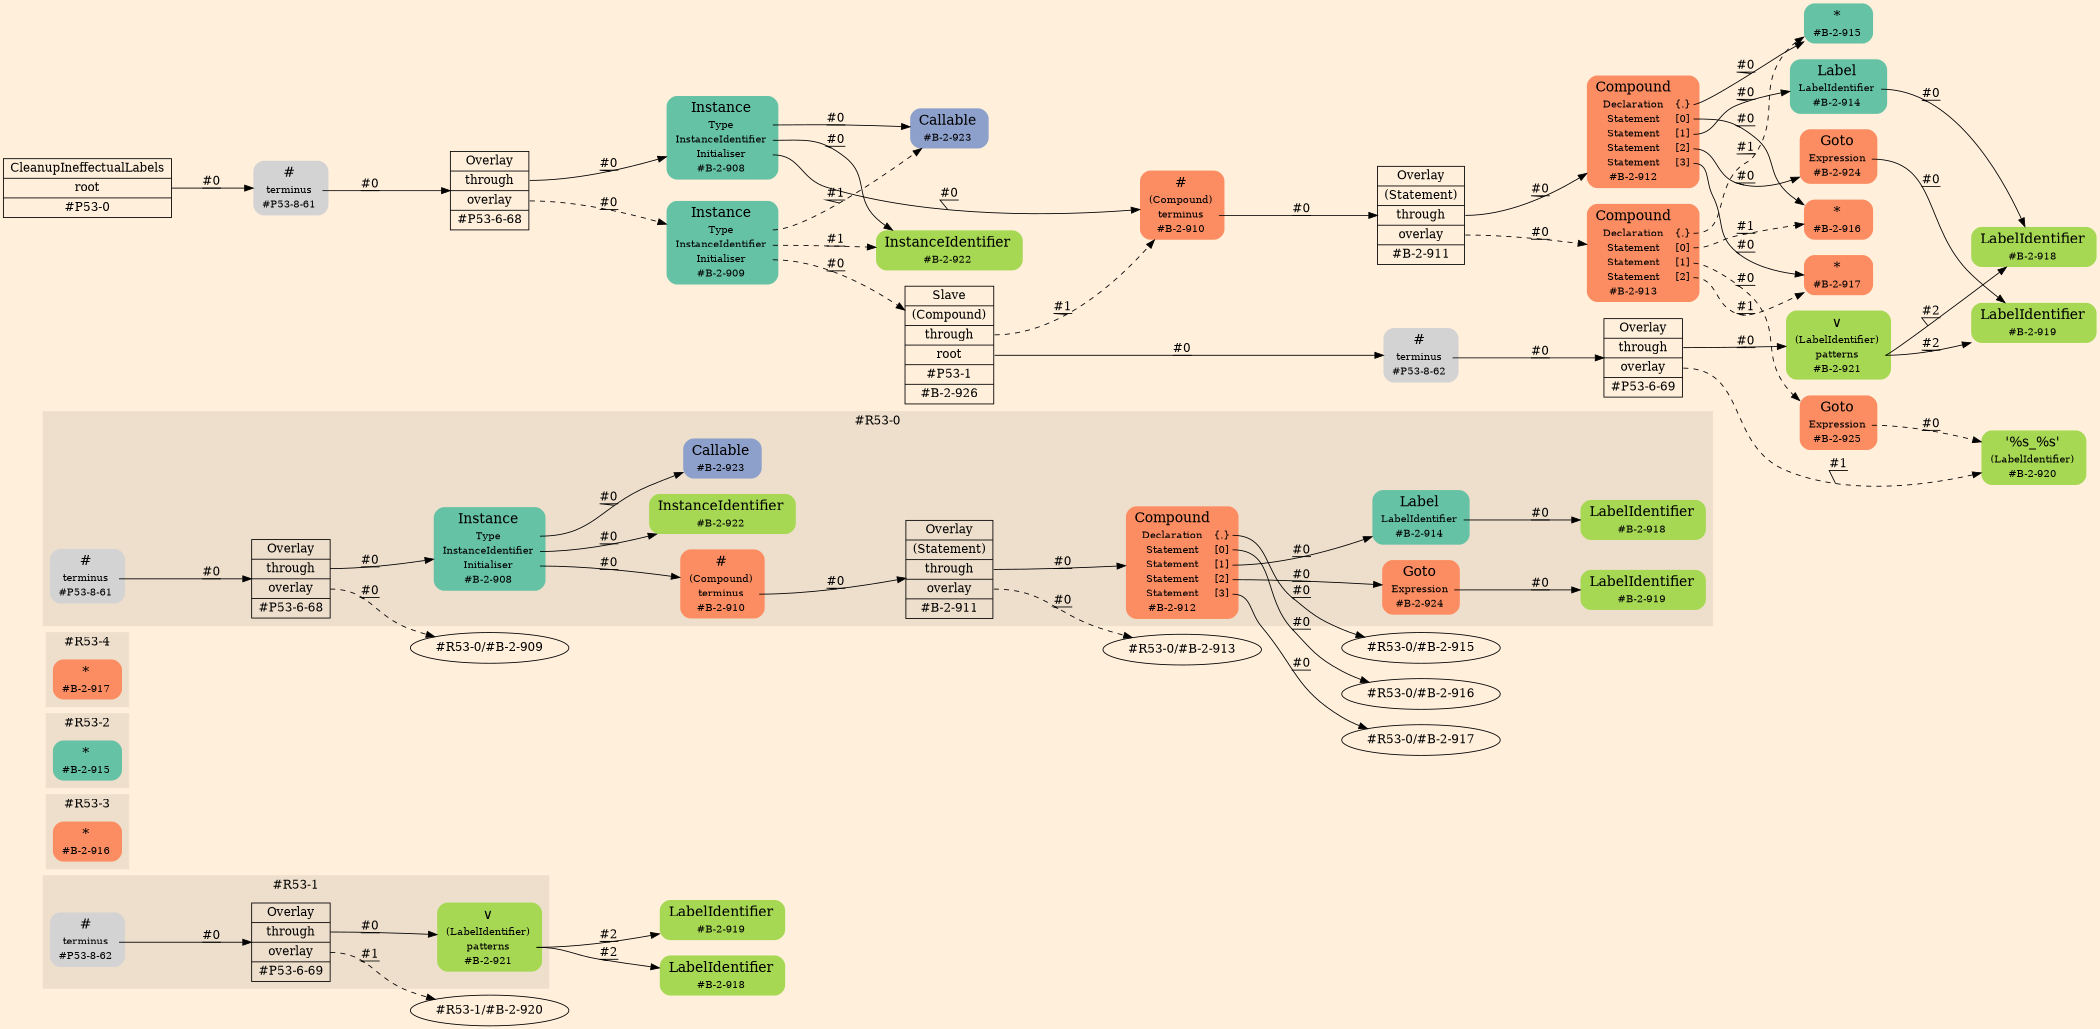digraph Inferno {
graph [
rankdir = "LR"
ranksep = 1.0
size = "14,20"
bgcolor = antiquewhite1
color = black
fontcolor = black
];
node [
];
subgraph "cluster#R53-1" {
label = "#R53-1"
style = "filled"
color = antiquewhite2
"#R53-1/#B-2-921" [
shape = "plaintext"
fillcolor = "/set28/5"
label = <<TABLE BORDER="0" CELLBORDER="0" CELLSPACING="0">
 <TR>
  <TD><FONT POINT-SIZE="16.0">∨</FONT></TD>
  <TD></TD>
 </TR>
 <TR>
  <TD>(LabelIdentifier)</TD>
  <TD PORT="port0"></TD>
 </TR>
 <TR>
  <TD>patterns</TD>
  <TD PORT="port1"></TD>
 </TR>
 <TR>
  <TD>#B-2-921</TD>
  <TD PORT="port2"></TD>
 </TR>
</TABLE>>
style = "rounded,filled"
fontsize = "12"
];
"#R53-1/#P53-8-62" [
shape = "plaintext"
label = <<TABLE BORDER="0" CELLBORDER="0" CELLSPACING="0">
 <TR>
  <TD><FONT POINT-SIZE="16.0">#</FONT></TD>
  <TD></TD>
 </TR>
 <TR>
  <TD>terminus</TD>
  <TD PORT="port0"></TD>
 </TR>
 <TR>
  <TD>#P53-8-62</TD>
  <TD PORT="port1"></TD>
 </TR>
</TABLE>>
style = "rounded,filled"
fontsize = "12"
];
"#R53-1/#P53-6-69" [
shape = "record"
fillcolor = antiquewhite2
label = "<fixed> Overlay | <port0> through | <port1> overlay | <port2> #P53-6-69"
style = "filled"
fontsize = "14"
color = black
fontcolor = black
];
}
"#R53-1/#B-2-919" [
shape = "plaintext"
fillcolor = "/set28/5"
label = <<TABLE BORDER="0" CELLBORDER="0" CELLSPACING="0">
 <TR>
  <TD><FONT POINT-SIZE="16.0">LabelIdentifier</FONT></TD>
  <TD></TD>
 </TR>
 <TR>
  <TD>#B-2-919</TD>
  <TD PORT="port0"></TD>
 </TR>
</TABLE>>
style = "rounded,filled"
fontsize = "12"
];
"#R53-1/#B-2-918" [
shape = "plaintext"
fillcolor = "/set28/5"
label = <<TABLE BORDER="0" CELLBORDER="0" CELLSPACING="0">
 <TR>
  <TD><FONT POINT-SIZE="16.0">LabelIdentifier</FONT></TD>
  <TD></TD>
 </TR>
 <TR>
  <TD>#B-2-918</TD>
  <TD PORT="port0"></TD>
 </TR>
</TABLE>>
style = "rounded,filled"
fontsize = "12"
];
"#R53-1/#B-2-921":port1 -> "#R53-1/#B-2-918" [style="solid"
label = "#2"
decorate = true
color = black
fontcolor = black
];
"#R53-1/#B-2-921":port1 -> "#R53-1/#B-2-919" [style="solid"
label = "#2"
decorate = true
color = black
fontcolor = black
];
"#R53-1/#P53-8-62":port0 -> "#R53-1/#P53-6-69" [style="solid"
label = "#0"
decorate = true
color = black
fontcolor = black
];
"#R53-1/#P53-6-69":port0 -> "#R53-1/#B-2-921" [style="solid"
label = "#0"
decorate = true
color = black
fontcolor = black
];
"#R53-1/#P53-6-69":port1 -> "#R53-1/#B-2-920" [style="dashed"
label = "#1"
decorate = true
color = black
fontcolor = black
];
subgraph "cluster#R53-3" {
label = "#R53-3"
style = "filled"
color = antiquewhite2
"#R53-3/#B-2-916" [
shape = "plaintext"
fillcolor = "/set28/2"
label = <<TABLE BORDER="0" CELLBORDER="0" CELLSPACING="0">
 <TR>
  <TD><FONT POINT-SIZE="16.0">*</FONT></TD>
  <TD></TD>
 </TR>
 <TR>
  <TD>#B-2-916</TD>
  <TD PORT="port0"></TD>
 </TR>
</TABLE>>
style = "rounded,filled"
fontsize = "12"
];
}
subgraph "cluster#R53-2" {
label = "#R53-2"
style = "filled"
color = antiquewhite2
"#R53-2/#B-2-915" [
shape = "plaintext"
fillcolor = "/set28/1"
label = <<TABLE BORDER="0" CELLBORDER="0" CELLSPACING="0">
 <TR>
  <TD><FONT POINT-SIZE="16.0">*</FONT></TD>
  <TD></TD>
 </TR>
 <TR>
  <TD>#B-2-915</TD>
  <TD PORT="port0"></TD>
 </TR>
</TABLE>>
style = "rounded,filled"
fontsize = "12"
];
}
subgraph "cluster#R53-4" {
label = "#R53-4"
style = "filled"
color = antiquewhite2
"#R53-4/#B-2-917" [
shape = "plaintext"
fillcolor = "/set28/2"
label = <<TABLE BORDER="0" CELLBORDER="0" CELLSPACING="0">
 <TR>
  <TD><FONT POINT-SIZE="16.0">*</FONT></TD>
  <TD></TD>
 </TR>
 <TR>
  <TD>#B-2-917</TD>
  <TD PORT="port0"></TD>
 </TR>
</TABLE>>
style = "rounded,filled"
fontsize = "12"
];
}
subgraph "cluster#R53-0" {
label = "#R53-0"
style = "filled"
color = antiquewhite2
"#R53-0/#B-2-919" [
shape = "plaintext"
fillcolor = "/set28/5"
label = <<TABLE BORDER="0" CELLBORDER="0" CELLSPACING="0">
 <TR>
  <TD><FONT POINT-SIZE="16.0">LabelIdentifier</FONT></TD>
  <TD></TD>
 </TR>
 <TR>
  <TD>#B-2-919</TD>
  <TD PORT="port0"></TD>
 </TR>
</TABLE>>
style = "rounded,filled"
fontsize = "12"
];
"#R53-0/#B-2-914" [
shape = "plaintext"
fillcolor = "/set28/1"
label = <<TABLE BORDER="0" CELLBORDER="0" CELLSPACING="0">
 <TR>
  <TD><FONT POINT-SIZE="16.0">Label</FONT></TD>
  <TD></TD>
 </TR>
 <TR>
  <TD>LabelIdentifier</TD>
  <TD PORT="port0"></TD>
 </TR>
 <TR>
  <TD>#B-2-914</TD>
  <TD PORT="port1"></TD>
 </TR>
</TABLE>>
style = "rounded,filled"
fontsize = "12"
];
"#R53-0/#B-2-912" [
shape = "plaintext"
fillcolor = "/set28/2"
label = <<TABLE BORDER="0" CELLBORDER="0" CELLSPACING="0">
 <TR>
  <TD><FONT POINT-SIZE="16.0">Compound</FONT></TD>
  <TD></TD>
 </TR>
 <TR>
  <TD>Declaration</TD>
  <TD PORT="port0">{.}</TD>
 </TR>
 <TR>
  <TD>Statement</TD>
  <TD PORT="port1">[0]</TD>
 </TR>
 <TR>
  <TD>Statement</TD>
  <TD PORT="port2">[1]</TD>
 </TR>
 <TR>
  <TD>Statement</TD>
  <TD PORT="port3">[2]</TD>
 </TR>
 <TR>
  <TD>Statement</TD>
  <TD PORT="port4">[3]</TD>
 </TR>
 <TR>
  <TD>#B-2-912</TD>
  <TD PORT="port5"></TD>
 </TR>
</TABLE>>
style = "rounded,filled"
fontsize = "12"
];
"#R53-0/#B-2-911" [
shape = "record"
fillcolor = antiquewhite2
label = "<fixed> Overlay | <port0> (Statement) | <port1> through | <port2> overlay | <port3> #B-2-911"
style = "filled"
fontsize = "14"
color = black
fontcolor = black
];
"#R53-0/#B-2-908" [
shape = "plaintext"
fillcolor = "/set28/1"
label = <<TABLE BORDER="0" CELLBORDER="0" CELLSPACING="0">
 <TR>
  <TD><FONT POINT-SIZE="16.0">Instance</FONT></TD>
  <TD></TD>
 </TR>
 <TR>
  <TD>Type</TD>
  <TD PORT="port0"></TD>
 </TR>
 <TR>
  <TD>InstanceIdentifier</TD>
  <TD PORT="port1"></TD>
 </TR>
 <TR>
  <TD>Initialiser</TD>
  <TD PORT="port2"></TD>
 </TR>
 <TR>
  <TD>#B-2-908</TD>
  <TD PORT="port3"></TD>
 </TR>
</TABLE>>
style = "rounded,filled"
fontsize = "12"
];
"#R53-0/#B-2-924" [
shape = "plaintext"
fillcolor = "/set28/2"
label = <<TABLE BORDER="0" CELLBORDER="0" CELLSPACING="0">
 <TR>
  <TD><FONT POINT-SIZE="16.0">Goto</FONT></TD>
  <TD></TD>
 </TR>
 <TR>
  <TD>Expression</TD>
  <TD PORT="port0"></TD>
 </TR>
 <TR>
  <TD>#B-2-924</TD>
  <TD PORT="port1"></TD>
 </TR>
</TABLE>>
style = "rounded,filled"
fontsize = "12"
];
"#R53-0/#B-2-918" [
shape = "plaintext"
fillcolor = "/set28/5"
label = <<TABLE BORDER="0" CELLBORDER="0" CELLSPACING="0">
 <TR>
  <TD><FONT POINT-SIZE="16.0">LabelIdentifier</FONT></TD>
  <TD></TD>
 </TR>
 <TR>
  <TD>#B-2-918</TD>
  <TD PORT="port0"></TD>
 </TR>
</TABLE>>
style = "rounded,filled"
fontsize = "12"
];
"#R53-0/#B-2-910" [
shape = "plaintext"
fillcolor = "/set28/2"
label = <<TABLE BORDER="0" CELLBORDER="0" CELLSPACING="0">
 <TR>
  <TD><FONT POINT-SIZE="16.0">#</FONT></TD>
  <TD></TD>
 </TR>
 <TR>
  <TD>(Compound)</TD>
  <TD PORT="port0"></TD>
 </TR>
 <TR>
  <TD>terminus</TD>
  <TD PORT="port1"></TD>
 </TR>
 <TR>
  <TD>#B-2-910</TD>
  <TD PORT="port2"></TD>
 </TR>
</TABLE>>
style = "rounded,filled"
fontsize = "12"
];
"#R53-0/#P53-8-61" [
shape = "plaintext"
label = <<TABLE BORDER="0" CELLBORDER="0" CELLSPACING="0">
 <TR>
  <TD><FONT POINT-SIZE="16.0">#</FONT></TD>
  <TD></TD>
 </TR>
 <TR>
  <TD>terminus</TD>
  <TD PORT="port0"></TD>
 </TR>
 <TR>
  <TD>#P53-8-61</TD>
  <TD PORT="port1"></TD>
 </TR>
</TABLE>>
style = "rounded,filled"
fontsize = "12"
];
"#R53-0/#P53-6-68" [
shape = "record"
fillcolor = antiquewhite2
label = "<fixed> Overlay | <port0> through | <port1> overlay | <port2> #P53-6-68"
style = "filled"
fontsize = "14"
color = black
fontcolor = black
];
"#R53-0/#B-2-922" [
shape = "plaintext"
fillcolor = "/set28/5"
label = <<TABLE BORDER="0" CELLBORDER="0" CELLSPACING="0">
 <TR>
  <TD><FONT POINT-SIZE="16.0">InstanceIdentifier</FONT></TD>
  <TD></TD>
 </TR>
 <TR>
  <TD>#B-2-922</TD>
  <TD PORT="port0"></TD>
 </TR>
</TABLE>>
style = "rounded,filled"
fontsize = "12"
];
"#R53-0/#B-2-923" [
shape = "plaintext"
fillcolor = "/set28/3"
label = <<TABLE BORDER="0" CELLBORDER="0" CELLSPACING="0">
 <TR>
  <TD><FONT POINT-SIZE="16.0">Callable</FONT></TD>
  <TD></TD>
 </TR>
 <TR>
  <TD>#B-2-923</TD>
  <TD PORT="port0"></TD>
 </TR>
</TABLE>>
style = "rounded,filled"
fontsize = "12"
];
}
"#R53-0/#B-2-914":port0 -> "#R53-0/#B-2-918" [style="solid"
label = "#0"
decorate = true
color = black
fontcolor = black
];
"#R53-0/#B-2-912":port0 -> "#R53-0/#B-2-915" [style="solid"
label = "#0"
decorate = true
color = black
fontcolor = black
];
"#R53-0/#B-2-912":port1 -> "#R53-0/#B-2-916" [style="solid"
label = "#0"
decorate = true
color = black
fontcolor = black
];
"#R53-0/#B-2-912":port2 -> "#R53-0/#B-2-914" [style="solid"
label = "#0"
decorate = true
color = black
fontcolor = black
];
"#R53-0/#B-2-912":port3 -> "#R53-0/#B-2-924" [style="solid"
label = "#0"
decorate = true
color = black
fontcolor = black
];
"#R53-0/#B-2-912":port4 -> "#R53-0/#B-2-917" [style="solid"
label = "#0"
decorate = true
color = black
fontcolor = black
];
"#R53-0/#B-2-911":port1 -> "#R53-0/#B-2-912" [style="solid"
label = "#0"
decorate = true
color = black
fontcolor = black
];
"#R53-0/#B-2-911":port2 -> "#R53-0/#B-2-913" [style="dashed"
label = "#0"
decorate = true
color = black
fontcolor = black
];
"#R53-0/#B-2-908":port0 -> "#R53-0/#B-2-923" [style="solid"
label = "#0"
decorate = true
color = black
fontcolor = black
];
"#R53-0/#B-2-908":port1 -> "#R53-0/#B-2-922" [style="solid"
label = "#0"
decorate = true
color = black
fontcolor = black
];
"#R53-0/#B-2-908":port2 -> "#R53-0/#B-2-910" [style="solid"
label = "#0"
decorate = true
color = black
fontcolor = black
];
"#R53-0/#B-2-924":port0 -> "#R53-0/#B-2-919" [style="solid"
label = "#0"
decorate = true
color = black
fontcolor = black
];
"#R53-0/#B-2-910":port1 -> "#R53-0/#B-2-911" [style="solid"
label = "#0"
decorate = true
color = black
fontcolor = black
];
"#R53-0/#P53-8-61":port0 -> "#R53-0/#P53-6-68" [style="solid"
label = "#0"
decorate = true
color = black
fontcolor = black
];
"#R53-0/#P53-6-68":port0 -> "#R53-0/#B-2-908" [style="solid"
label = "#0"
decorate = true
color = black
fontcolor = black
];
"#R53-0/#P53-6-68":port1 -> "#R53-0/#B-2-909" [style="dashed"
label = "#0"
decorate = true
color = black
fontcolor = black
];
"CR#P53-0" [
shape = "record"
fillcolor = antiquewhite1
label = "<fixed> CleanupIneffectualLabels | <port0> root | <port1> #P53-0"
style = "filled"
fontsize = "14"
color = black
fontcolor = black
];
"#P53-8-61" [
shape = "plaintext"
label = <<TABLE BORDER="0" CELLBORDER="0" CELLSPACING="0">
 <TR>
  <TD><FONT POINT-SIZE="16.0">#</FONT></TD>
  <TD></TD>
 </TR>
 <TR>
  <TD>terminus</TD>
  <TD PORT="port0"></TD>
 </TR>
 <TR>
  <TD>#P53-8-61</TD>
  <TD PORT="port1"></TD>
 </TR>
</TABLE>>
style = "rounded,filled"
fontsize = "12"
];
"#P53-6-68" [
shape = "record"
fillcolor = antiquewhite1
label = "<fixed> Overlay | <port0> through | <port1> overlay | <port2> #P53-6-68"
style = "filled"
fontsize = "14"
color = black
fontcolor = black
];
"#B-2-908" [
shape = "plaintext"
fillcolor = "/set28/1"
label = <<TABLE BORDER="0" CELLBORDER="0" CELLSPACING="0">
 <TR>
  <TD><FONT POINT-SIZE="16.0">Instance</FONT></TD>
  <TD></TD>
 </TR>
 <TR>
  <TD>Type</TD>
  <TD PORT="port0"></TD>
 </TR>
 <TR>
  <TD>InstanceIdentifier</TD>
  <TD PORT="port1"></TD>
 </TR>
 <TR>
  <TD>Initialiser</TD>
  <TD PORT="port2"></TD>
 </TR>
 <TR>
  <TD>#B-2-908</TD>
  <TD PORT="port3"></TD>
 </TR>
</TABLE>>
style = "rounded,filled"
fontsize = "12"
];
"#B-2-923" [
shape = "plaintext"
fillcolor = "/set28/3"
label = <<TABLE BORDER="0" CELLBORDER="0" CELLSPACING="0">
 <TR>
  <TD><FONT POINT-SIZE="16.0">Callable</FONT></TD>
  <TD></TD>
 </TR>
 <TR>
  <TD>#B-2-923</TD>
  <TD PORT="port0"></TD>
 </TR>
</TABLE>>
style = "rounded,filled"
fontsize = "12"
];
"#B-2-922" [
shape = "plaintext"
fillcolor = "/set28/5"
label = <<TABLE BORDER="0" CELLBORDER="0" CELLSPACING="0">
 <TR>
  <TD><FONT POINT-SIZE="16.0">InstanceIdentifier</FONT></TD>
  <TD></TD>
 </TR>
 <TR>
  <TD>#B-2-922</TD>
  <TD PORT="port0"></TD>
 </TR>
</TABLE>>
style = "rounded,filled"
fontsize = "12"
];
"#B-2-910" [
shape = "plaintext"
fillcolor = "/set28/2"
label = <<TABLE BORDER="0" CELLBORDER="0" CELLSPACING="0">
 <TR>
  <TD><FONT POINT-SIZE="16.0">#</FONT></TD>
  <TD></TD>
 </TR>
 <TR>
  <TD>(Compound)</TD>
  <TD PORT="port0"></TD>
 </TR>
 <TR>
  <TD>terminus</TD>
  <TD PORT="port1"></TD>
 </TR>
 <TR>
  <TD>#B-2-910</TD>
  <TD PORT="port2"></TD>
 </TR>
</TABLE>>
style = "rounded,filled"
fontsize = "12"
];
"#B-2-911" [
shape = "record"
fillcolor = antiquewhite1
label = "<fixed> Overlay | <port0> (Statement) | <port1> through | <port2> overlay | <port3> #B-2-911"
style = "filled"
fontsize = "14"
color = black
fontcolor = black
];
"#B-2-912" [
shape = "plaintext"
fillcolor = "/set28/2"
label = <<TABLE BORDER="0" CELLBORDER="0" CELLSPACING="0">
 <TR>
  <TD><FONT POINT-SIZE="16.0">Compound</FONT></TD>
  <TD></TD>
 </TR>
 <TR>
  <TD>Declaration</TD>
  <TD PORT="port0">{.}</TD>
 </TR>
 <TR>
  <TD>Statement</TD>
  <TD PORT="port1">[0]</TD>
 </TR>
 <TR>
  <TD>Statement</TD>
  <TD PORT="port2">[1]</TD>
 </TR>
 <TR>
  <TD>Statement</TD>
  <TD PORT="port3">[2]</TD>
 </TR>
 <TR>
  <TD>Statement</TD>
  <TD PORT="port4">[3]</TD>
 </TR>
 <TR>
  <TD>#B-2-912</TD>
  <TD PORT="port5"></TD>
 </TR>
</TABLE>>
style = "rounded,filled"
fontsize = "12"
];
"#B-2-915" [
shape = "plaintext"
fillcolor = "/set28/1"
label = <<TABLE BORDER="0" CELLBORDER="0" CELLSPACING="0">
 <TR>
  <TD><FONT POINT-SIZE="16.0">*</FONT></TD>
  <TD></TD>
 </TR>
 <TR>
  <TD>#B-2-915</TD>
  <TD PORT="port0"></TD>
 </TR>
</TABLE>>
style = "rounded,filled"
fontsize = "12"
];
"#B-2-916" [
shape = "plaintext"
fillcolor = "/set28/2"
label = <<TABLE BORDER="0" CELLBORDER="0" CELLSPACING="0">
 <TR>
  <TD><FONT POINT-SIZE="16.0">*</FONT></TD>
  <TD></TD>
 </TR>
 <TR>
  <TD>#B-2-916</TD>
  <TD PORT="port0"></TD>
 </TR>
</TABLE>>
style = "rounded,filled"
fontsize = "12"
];
"#B-2-914" [
shape = "plaintext"
fillcolor = "/set28/1"
label = <<TABLE BORDER="0" CELLBORDER="0" CELLSPACING="0">
 <TR>
  <TD><FONT POINT-SIZE="16.0">Label</FONT></TD>
  <TD></TD>
 </TR>
 <TR>
  <TD>LabelIdentifier</TD>
  <TD PORT="port0"></TD>
 </TR>
 <TR>
  <TD>#B-2-914</TD>
  <TD PORT="port1"></TD>
 </TR>
</TABLE>>
style = "rounded,filled"
fontsize = "12"
];
"#B-2-918" [
shape = "plaintext"
fillcolor = "/set28/5"
label = <<TABLE BORDER="0" CELLBORDER="0" CELLSPACING="0">
 <TR>
  <TD><FONT POINT-SIZE="16.0">LabelIdentifier</FONT></TD>
  <TD></TD>
 </TR>
 <TR>
  <TD>#B-2-918</TD>
  <TD PORT="port0"></TD>
 </TR>
</TABLE>>
style = "rounded,filled"
fontsize = "12"
];
"#B-2-924" [
shape = "plaintext"
fillcolor = "/set28/2"
label = <<TABLE BORDER="0" CELLBORDER="0" CELLSPACING="0">
 <TR>
  <TD><FONT POINT-SIZE="16.0">Goto</FONT></TD>
  <TD></TD>
 </TR>
 <TR>
  <TD>Expression</TD>
  <TD PORT="port0"></TD>
 </TR>
 <TR>
  <TD>#B-2-924</TD>
  <TD PORT="port1"></TD>
 </TR>
</TABLE>>
style = "rounded,filled"
fontsize = "12"
];
"#B-2-919" [
shape = "plaintext"
fillcolor = "/set28/5"
label = <<TABLE BORDER="0" CELLBORDER="0" CELLSPACING="0">
 <TR>
  <TD><FONT POINT-SIZE="16.0">LabelIdentifier</FONT></TD>
  <TD></TD>
 </TR>
 <TR>
  <TD>#B-2-919</TD>
  <TD PORT="port0"></TD>
 </TR>
</TABLE>>
style = "rounded,filled"
fontsize = "12"
];
"#B-2-917" [
shape = "plaintext"
fillcolor = "/set28/2"
label = <<TABLE BORDER="0" CELLBORDER="0" CELLSPACING="0">
 <TR>
  <TD><FONT POINT-SIZE="16.0">*</FONT></TD>
  <TD></TD>
 </TR>
 <TR>
  <TD>#B-2-917</TD>
  <TD PORT="port0"></TD>
 </TR>
</TABLE>>
style = "rounded,filled"
fontsize = "12"
];
"#B-2-913" [
shape = "plaintext"
fillcolor = "/set28/2"
label = <<TABLE BORDER="0" CELLBORDER="0" CELLSPACING="0">
 <TR>
  <TD><FONT POINT-SIZE="16.0">Compound</FONT></TD>
  <TD></TD>
 </TR>
 <TR>
  <TD>Declaration</TD>
  <TD PORT="port0">{.}</TD>
 </TR>
 <TR>
  <TD>Statement</TD>
  <TD PORT="port1">[0]</TD>
 </TR>
 <TR>
  <TD>Statement</TD>
  <TD PORT="port2">[1]</TD>
 </TR>
 <TR>
  <TD>Statement</TD>
  <TD PORT="port3">[2]</TD>
 </TR>
 <TR>
  <TD>#B-2-913</TD>
  <TD PORT="port4"></TD>
 </TR>
</TABLE>>
style = "rounded,filled"
fontsize = "12"
];
"#B-2-925" [
shape = "plaintext"
fillcolor = "/set28/2"
label = <<TABLE BORDER="0" CELLBORDER="0" CELLSPACING="0">
 <TR>
  <TD><FONT POINT-SIZE="16.0">Goto</FONT></TD>
  <TD></TD>
 </TR>
 <TR>
  <TD>Expression</TD>
  <TD PORT="port0"></TD>
 </TR>
 <TR>
  <TD>#B-2-925</TD>
  <TD PORT="port1"></TD>
 </TR>
</TABLE>>
style = "rounded,filled"
fontsize = "12"
];
"#B-2-920" [
shape = "plaintext"
fillcolor = "/set28/5"
label = <<TABLE BORDER="0" CELLBORDER="0" CELLSPACING="0">
 <TR>
  <TD><FONT POINT-SIZE="16.0">'%s_%s'</FONT></TD>
  <TD></TD>
 </TR>
 <TR>
  <TD>(LabelIdentifier)</TD>
  <TD PORT="port0"></TD>
 </TR>
 <TR>
  <TD>#B-2-920</TD>
  <TD PORT="port1"></TD>
 </TR>
</TABLE>>
style = "rounded,filled"
fontsize = "12"
];
"#B-2-909" [
shape = "plaintext"
fillcolor = "/set28/1"
label = <<TABLE BORDER="0" CELLBORDER="0" CELLSPACING="0">
 <TR>
  <TD><FONT POINT-SIZE="16.0">Instance</FONT></TD>
  <TD></TD>
 </TR>
 <TR>
  <TD>Type</TD>
  <TD PORT="port0"></TD>
 </TR>
 <TR>
  <TD>InstanceIdentifier</TD>
  <TD PORT="port1"></TD>
 </TR>
 <TR>
  <TD>Initialiser</TD>
  <TD PORT="port2"></TD>
 </TR>
 <TR>
  <TD>#B-2-909</TD>
  <TD PORT="port3"></TD>
 </TR>
</TABLE>>
style = "rounded,filled"
fontsize = "12"
];
"#B-2-926" [
shape = "record"
fillcolor = antiquewhite1
label = "<fixed> Slave | <port0> (Compound) | <port1> through | <port2> root | <port3> #P53-1 | <port4> #B-2-926"
style = "filled"
fontsize = "14"
color = black
fontcolor = black
];
"#P53-8-62" [
shape = "plaintext"
label = <<TABLE BORDER="0" CELLBORDER="0" CELLSPACING="0">
 <TR>
  <TD><FONT POINT-SIZE="16.0">#</FONT></TD>
  <TD></TD>
 </TR>
 <TR>
  <TD>terminus</TD>
  <TD PORT="port0"></TD>
 </TR>
 <TR>
  <TD>#P53-8-62</TD>
  <TD PORT="port1"></TD>
 </TR>
</TABLE>>
style = "rounded,filled"
fontsize = "12"
];
"#P53-6-69" [
shape = "record"
fillcolor = antiquewhite1
label = "<fixed> Overlay | <port0> through | <port1> overlay | <port2> #P53-6-69"
style = "filled"
fontsize = "14"
color = black
fontcolor = black
];
"#B-2-921" [
shape = "plaintext"
fillcolor = "/set28/5"
label = <<TABLE BORDER="0" CELLBORDER="0" CELLSPACING="0">
 <TR>
  <TD><FONT POINT-SIZE="16.0">∨</FONT></TD>
  <TD></TD>
 </TR>
 <TR>
  <TD>(LabelIdentifier)</TD>
  <TD PORT="port0"></TD>
 </TR>
 <TR>
  <TD>patterns</TD>
  <TD PORT="port1"></TD>
 </TR>
 <TR>
  <TD>#B-2-921</TD>
  <TD PORT="port2"></TD>
 </TR>
</TABLE>>
style = "rounded,filled"
fontsize = "12"
];
"CR#P53-0":port0 -> "#P53-8-61" [style="solid"
label = "#0"
decorate = true
color = black
fontcolor = black
];
"#P53-8-61":port0 -> "#P53-6-68" [style="solid"
label = "#0"
decorate = true
color = black
fontcolor = black
];
"#P53-6-68":port0 -> "#B-2-908" [style="solid"
label = "#0"
decorate = true
color = black
fontcolor = black
];
"#P53-6-68":port1 -> "#B-2-909" [style="dashed"
label = "#0"
decorate = true
color = black
fontcolor = black
];
"#B-2-908":port0 -> "#B-2-923" [style="solid"
label = "#0"
decorate = true
color = black
fontcolor = black
];
"#B-2-908":port1 -> "#B-2-922" [style="solid"
label = "#0"
decorate = true
color = black
fontcolor = black
];
"#B-2-908":port2 -> "#B-2-910" [style="solid"
label = "#0"
decorate = true
color = black
fontcolor = black
];
"#B-2-910":port1 -> "#B-2-911" [style="solid"
label = "#0"
decorate = true
color = black
fontcolor = black
];
"#B-2-911":port1 -> "#B-2-912" [style="solid"
label = "#0"
decorate = true
color = black
fontcolor = black
];
"#B-2-911":port2 -> "#B-2-913" [style="dashed"
label = "#0"
decorate = true
color = black
fontcolor = black
];
"#B-2-912":port0 -> "#B-2-915" [style="solid"
label = "#0"
decorate = true
color = black
fontcolor = black
];
"#B-2-912":port1 -> "#B-2-916" [style="solid"
label = "#0"
decorate = true
color = black
fontcolor = black
];
"#B-2-912":port2 -> "#B-2-914" [style="solid"
label = "#0"
decorate = true
color = black
fontcolor = black
];
"#B-2-912":port3 -> "#B-2-924" [style="solid"
label = "#0"
decorate = true
color = black
fontcolor = black
];
"#B-2-912":port4 -> "#B-2-917" [style="solid"
label = "#0"
decorate = true
color = black
fontcolor = black
];
"#B-2-914":port0 -> "#B-2-918" [style="solid"
label = "#0"
decorate = true
color = black
fontcolor = black
];
"#B-2-924":port0 -> "#B-2-919" [style="solid"
label = "#0"
decorate = true
color = black
fontcolor = black
];
"#B-2-913":port0 -> "#B-2-915" [style="dashed"
label = "#1"
decorate = true
color = black
fontcolor = black
];
"#B-2-913":port1 -> "#B-2-916" [style="dashed"
label = "#1"
decorate = true
color = black
fontcolor = black
];
"#B-2-913":port2 -> "#B-2-925" [style="dashed"
label = "#0"
decorate = true
color = black
fontcolor = black
];
"#B-2-913":port3 -> "#B-2-917" [style="dashed"
label = "#1"
decorate = true
color = black
fontcolor = black
];
"#B-2-925":port0 -> "#B-2-920" [style="dashed"
label = "#0"
decorate = true
color = black
fontcolor = black
];
"#B-2-909":port0 -> "#B-2-923" [style="dashed"
label = "#1"
decorate = true
color = black
fontcolor = black
];
"#B-2-909":port1 -> "#B-2-922" [style="dashed"
label = "#1"
decorate = true
color = black
fontcolor = black
];
"#B-2-909":port2 -> "#B-2-926" [style="dashed"
label = "#0"
decorate = true
color = black
fontcolor = black
];
"#B-2-926":port1 -> "#B-2-910" [style="dashed"
label = "#1"
decorate = true
color = black
fontcolor = black
];
"#B-2-926":port2 -> "#P53-8-62" [style="solid"
label = "#0"
decorate = true
color = black
fontcolor = black
];
"#P53-8-62":port0 -> "#P53-6-69" [style="solid"
label = "#0"
decorate = true
color = black
fontcolor = black
];
"#P53-6-69":port0 -> "#B-2-921" [style="solid"
label = "#0"
decorate = true
color = black
fontcolor = black
];
"#P53-6-69":port1 -> "#B-2-920" [style="dashed"
label = "#1"
decorate = true
color = black
fontcolor = black
];
"#B-2-921":port1 -> "#B-2-918" [style="solid"
label = "#2"
decorate = true
color = black
fontcolor = black
];
"#B-2-921":port1 -> "#B-2-919" [style="solid"
label = "#2"
decorate = true
color = black
fontcolor = black
];
}
